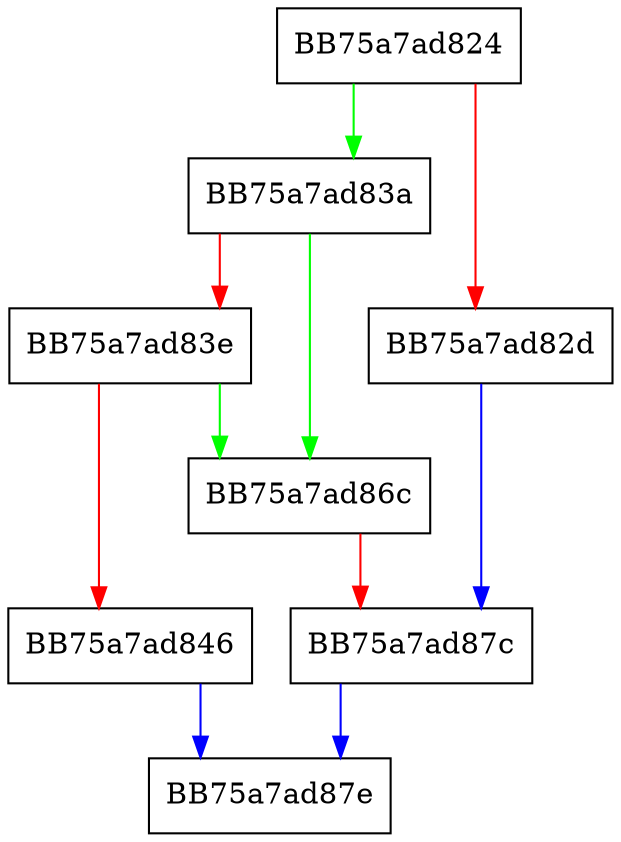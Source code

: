 digraph _isatty {
  node [shape="box"];
  graph [splines=ortho];
  BB75a7ad824 -> BB75a7ad83a [color="green"];
  BB75a7ad824 -> BB75a7ad82d [color="red"];
  BB75a7ad82d -> BB75a7ad87c [color="blue"];
  BB75a7ad83a -> BB75a7ad86c [color="green"];
  BB75a7ad83a -> BB75a7ad83e [color="red"];
  BB75a7ad83e -> BB75a7ad86c [color="green"];
  BB75a7ad83e -> BB75a7ad846 [color="red"];
  BB75a7ad846 -> BB75a7ad87e [color="blue"];
  BB75a7ad86c -> BB75a7ad87c [color="red"];
  BB75a7ad87c -> BB75a7ad87e [color="blue"];
}